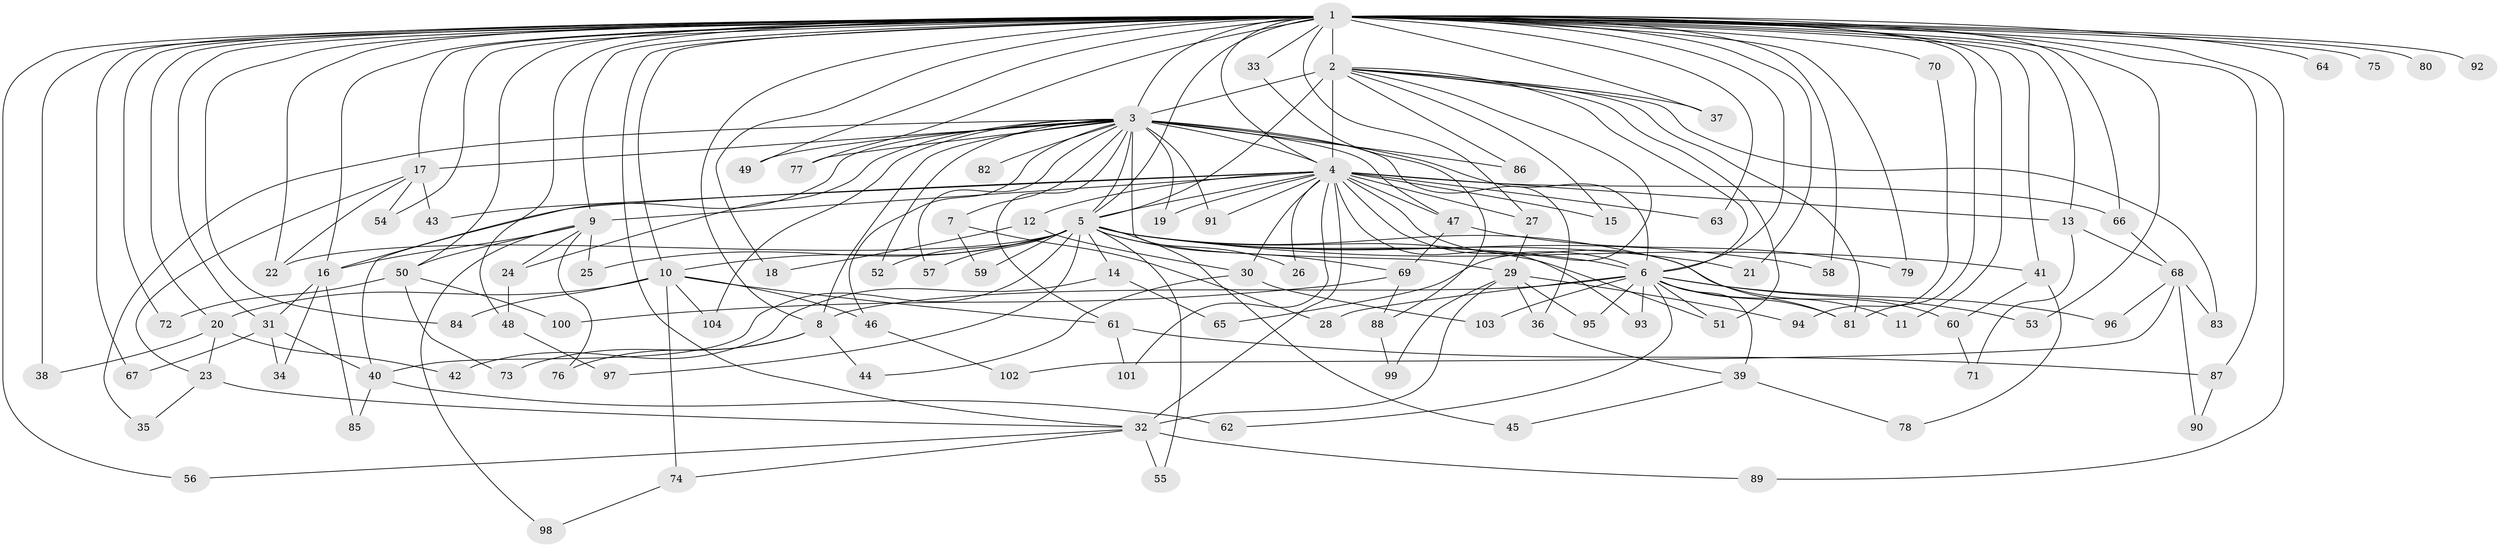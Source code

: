 // original degree distribution, {21: 0.00684931506849315, 17: 0.00684931506849315, 32: 0.00684931506849315, 33: 0.00684931506849315, 16: 0.00684931506849315, 29: 0.00684931506849315, 22: 0.00684931506849315, 27: 0.00684931506849315, 26: 0.00684931506849315, 25: 0.00684931506849315, 6: 0.0273972602739726, 4: 0.1095890410958904, 3: 0.1780821917808219, 8: 0.0136986301369863, 2: 0.547945205479452, 5: 0.0410958904109589, 7: 0.0136986301369863}
// Generated by graph-tools (version 1.1) at 2025/49/03/04/25 22:49:50]
// undirected, 104 vertices, 210 edges
graph export_dot {
  node [color=gray90,style=filled];
  1;
  2;
  3;
  4;
  5;
  6;
  7;
  8;
  9;
  10;
  11;
  12;
  13;
  14;
  15;
  16;
  17;
  18;
  19;
  20;
  21;
  22;
  23;
  24;
  25;
  26;
  27;
  28;
  29;
  30;
  31;
  32;
  33;
  34;
  35;
  36;
  37;
  38;
  39;
  40;
  41;
  42;
  43;
  44;
  45;
  46;
  47;
  48;
  49;
  50;
  51;
  52;
  53;
  54;
  55;
  56;
  57;
  58;
  59;
  60;
  61;
  62;
  63;
  64;
  65;
  66;
  67;
  68;
  69;
  70;
  71;
  72;
  73;
  74;
  75;
  76;
  77;
  78;
  79;
  80;
  81;
  82;
  83;
  84;
  85;
  86;
  87;
  88;
  89;
  90;
  91;
  92;
  93;
  94;
  95;
  96;
  97;
  98;
  99;
  100;
  101;
  102;
  103;
  104;
  1 -- 2 [weight=22.0];
  1 -- 3 [weight=3.0];
  1 -- 4 [weight=5.0];
  1 -- 5 [weight=7.0];
  1 -- 6 [weight=5.0];
  1 -- 8 [weight=3.0];
  1 -- 9 [weight=1.0];
  1 -- 10 [weight=1.0];
  1 -- 11 [weight=1.0];
  1 -- 13 [weight=1.0];
  1 -- 16 [weight=2.0];
  1 -- 17 [weight=1.0];
  1 -- 18 [weight=1.0];
  1 -- 20 [weight=2.0];
  1 -- 21 [weight=1.0];
  1 -- 22 [weight=1.0];
  1 -- 27 [weight=1.0];
  1 -- 31 [weight=2.0];
  1 -- 32 [weight=1.0];
  1 -- 33 [weight=3.0];
  1 -- 37 [weight=1.0];
  1 -- 38 [weight=1.0];
  1 -- 41 [weight=1.0];
  1 -- 48 [weight=1.0];
  1 -- 49 [weight=1.0];
  1 -- 50 [weight=1.0];
  1 -- 53 [weight=2.0];
  1 -- 54 [weight=1.0];
  1 -- 56 [weight=1.0];
  1 -- 58 [weight=1.0];
  1 -- 63 [weight=2.0];
  1 -- 64 [weight=1.0];
  1 -- 66 [weight=1.0];
  1 -- 67 [weight=1.0];
  1 -- 70 [weight=2.0];
  1 -- 72 [weight=1.0];
  1 -- 75 [weight=1.0];
  1 -- 77 [weight=1.0];
  1 -- 79 [weight=1.0];
  1 -- 80 [weight=1.0];
  1 -- 81 [weight=1.0];
  1 -- 84 [weight=1.0];
  1 -- 87 [weight=1.0];
  1 -- 89 [weight=1.0];
  1 -- 92 [weight=2.0];
  2 -- 3 [weight=3.0];
  2 -- 4 [weight=3.0];
  2 -- 5 [weight=4.0];
  2 -- 6 [weight=3.0];
  2 -- 15 [weight=1.0];
  2 -- 37 [weight=2.0];
  2 -- 51 [weight=1.0];
  2 -- 65 [weight=1.0];
  2 -- 81 [weight=1.0];
  2 -- 83 [weight=1.0];
  2 -- 86 [weight=1.0];
  3 -- 4 [weight=1.0];
  3 -- 5 [weight=2.0];
  3 -- 6 [weight=1.0];
  3 -- 7 [weight=1.0];
  3 -- 8 [weight=1.0];
  3 -- 17 [weight=1.0];
  3 -- 19 [weight=1.0];
  3 -- 24 [weight=1.0];
  3 -- 29 [weight=1.0];
  3 -- 35 [weight=1.0];
  3 -- 36 [weight=1.0];
  3 -- 40 [weight=1.0];
  3 -- 46 [weight=1.0];
  3 -- 47 [weight=1.0];
  3 -- 49 [weight=1.0];
  3 -- 52 [weight=1.0];
  3 -- 57 [weight=1.0];
  3 -- 61 [weight=1.0];
  3 -- 77 [weight=1.0];
  3 -- 82 [weight=1.0];
  3 -- 86 [weight=1.0];
  3 -- 91 [weight=1.0];
  3 -- 104 [weight=1.0];
  4 -- 5 [weight=2.0];
  4 -- 6 [weight=2.0];
  4 -- 9 [weight=1.0];
  4 -- 12 [weight=1.0];
  4 -- 13 [weight=1.0];
  4 -- 15 [weight=1.0];
  4 -- 16 [weight=1.0];
  4 -- 19 [weight=1.0];
  4 -- 26 [weight=1.0];
  4 -- 27 [weight=1.0];
  4 -- 30 [weight=1.0];
  4 -- 32 [weight=2.0];
  4 -- 43 [weight=1.0];
  4 -- 47 [weight=1.0];
  4 -- 63 [weight=1.0];
  4 -- 66 [weight=1.0];
  4 -- 81 [weight=1.0];
  4 -- 91 [weight=1.0];
  4 -- 93 [weight=1.0];
  4 -- 101 [weight=1.0];
  5 -- 6 [weight=2.0];
  5 -- 10 [weight=1.0];
  5 -- 14 [weight=1.0];
  5 -- 21 [weight=1.0];
  5 -- 22 [weight=2.0];
  5 -- 25 [weight=1.0];
  5 -- 26 [weight=1.0];
  5 -- 40 [weight=1.0];
  5 -- 41 [weight=1.0];
  5 -- 45 [weight=1.0];
  5 -- 51 [weight=1.0];
  5 -- 52 [weight=1.0];
  5 -- 55 [weight=1.0];
  5 -- 57 [weight=1.0];
  5 -- 58 [weight=1.0];
  5 -- 59 [weight=1.0];
  5 -- 60 [weight=1.0];
  5 -- 69 [weight=1.0];
  5 -- 97 [weight=1.0];
  6 -- 8 [weight=2.0];
  6 -- 11 [weight=1.0];
  6 -- 28 [weight=1.0];
  6 -- 39 [weight=1.0];
  6 -- 51 [weight=1.0];
  6 -- 53 [weight=1.0];
  6 -- 62 [weight=1.0];
  6 -- 81 [weight=1.0];
  6 -- 93 [weight=1.0];
  6 -- 95 [weight=1.0];
  6 -- 96 [weight=1.0];
  6 -- 103 [weight=1.0];
  7 -- 28 [weight=1.0];
  7 -- 59 [weight=1.0];
  8 -- 44 [weight=1.0];
  8 -- 73 [weight=1.0];
  8 -- 76 [weight=1.0];
  9 -- 16 [weight=1.0];
  9 -- 24 [weight=1.0];
  9 -- 25 [weight=1.0];
  9 -- 50 [weight=1.0];
  9 -- 76 [weight=1.0];
  9 -- 98 [weight=1.0];
  10 -- 20 [weight=1.0];
  10 -- 46 [weight=1.0];
  10 -- 61 [weight=1.0];
  10 -- 74 [weight=1.0];
  10 -- 84 [weight=1.0];
  10 -- 104 [weight=1.0];
  12 -- 18 [weight=1.0];
  12 -- 30 [weight=1.0];
  13 -- 68 [weight=1.0];
  13 -- 71 [weight=1.0];
  14 -- 42 [weight=1.0];
  14 -- 65 [weight=1.0];
  16 -- 31 [weight=1.0];
  16 -- 34 [weight=1.0];
  16 -- 85 [weight=1.0];
  17 -- 22 [weight=1.0];
  17 -- 23 [weight=1.0];
  17 -- 43 [weight=1.0];
  17 -- 54 [weight=1.0];
  20 -- 23 [weight=1.0];
  20 -- 38 [weight=1.0];
  20 -- 42 [weight=1.0];
  23 -- 32 [weight=1.0];
  23 -- 35 [weight=1.0];
  24 -- 48 [weight=1.0];
  27 -- 29 [weight=1.0];
  29 -- 32 [weight=1.0];
  29 -- 36 [weight=1.0];
  29 -- 94 [weight=1.0];
  29 -- 95 [weight=1.0];
  29 -- 99 [weight=1.0];
  30 -- 44 [weight=1.0];
  30 -- 103 [weight=1.0];
  31 -- 34 [weight=1.0];
  31 -- 40 [weight=1.0];
  31 -- 67 [weight=1.0];
  32 -- 55 [weight=1.0];
  32 -- 56 [weight=1.0];
  32 -- 74 [weight=1.0];
  32 -- 89 [weight=1.0];
  33 -- 88 [weight=1.0];
  36 -- 39 [weight=1.0];
  39 -- 45 [weight=1.0];
  39 -- 78 [weight=1.0];
  40 -- 62 [weight=1.0];
  40 -- 85 [weight=1.0];
  41 -- 60 [weight=1.0];
  41 -- 78 [weight=1.0];
  46 -- 102 [weight=1.0];
  47 -- 69 [weight=1.0];
  47 -- 79 [weight=1.0];
  48 -- 97 [weight=1.0];
  50 -- 72 [weight=1.0];
  50 -- 73 [weight=1.0];
  50 -- 100 [weight=1.0];
  60 -- 71 [weight=1.0];
  61 -- 87 [weight=1.0];
  61 -- 101 [weight=1.0];
  66 -- 68 [weight=1.0];
  68 -- 83 [weight=1.0];
  68 -- 90 [weight=1.0];
  68 -- 96 [weight=1.0];
  68 -- 102 [weight=1.0];
  69 -- 88 [weight=1.0];
  69 -- 100 [weight=1.0];
  70 -- 94 [weight=1.0];
  74 -- 98 [weight=1.0];
  87 -- 90 [weight=1.0];
  88 -- 99 [weight=1.0];
}
